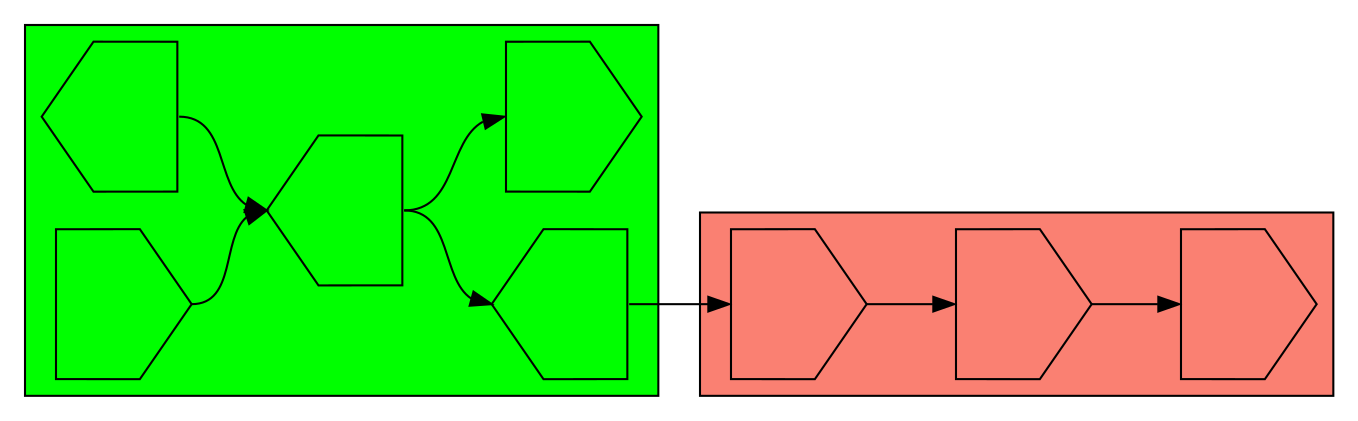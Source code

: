 digraph asm {
	rotate=90;
	edge [headport=n,tailport=s];
subgraph cluster_R16916_20642_2374_12726_18977 {
	16916 [label="",height=1,width=1,shape=house];
	20642 [label="",height=1,width=1,shape=invhouse];
	2374 [label="",height=1,width=1,shape=house];
	12726 [label="",height=1,width=1,shape=house];
	18977 [label="",height=1,width=1,shape=invhouse];
	style=filled;
	fillcolor=green;
}
subgraph cluster_C5890_3969_1902 {
	5890 [label="",height=1,width=1,shape=invhouse];
	3969 [label="",height=1,width=1,shape=invhouse];
	1902 [label="",height=1,width=1,shape=invhouse];
	style=filled;
	fillcolor=salmon;
}
	16916 -> 2374
	2374 -> 12726
	2374 -> 18977
	12726 -> 5890
	5890 -> 3969
	3969 -> 1902
	20642 -> 2374
}